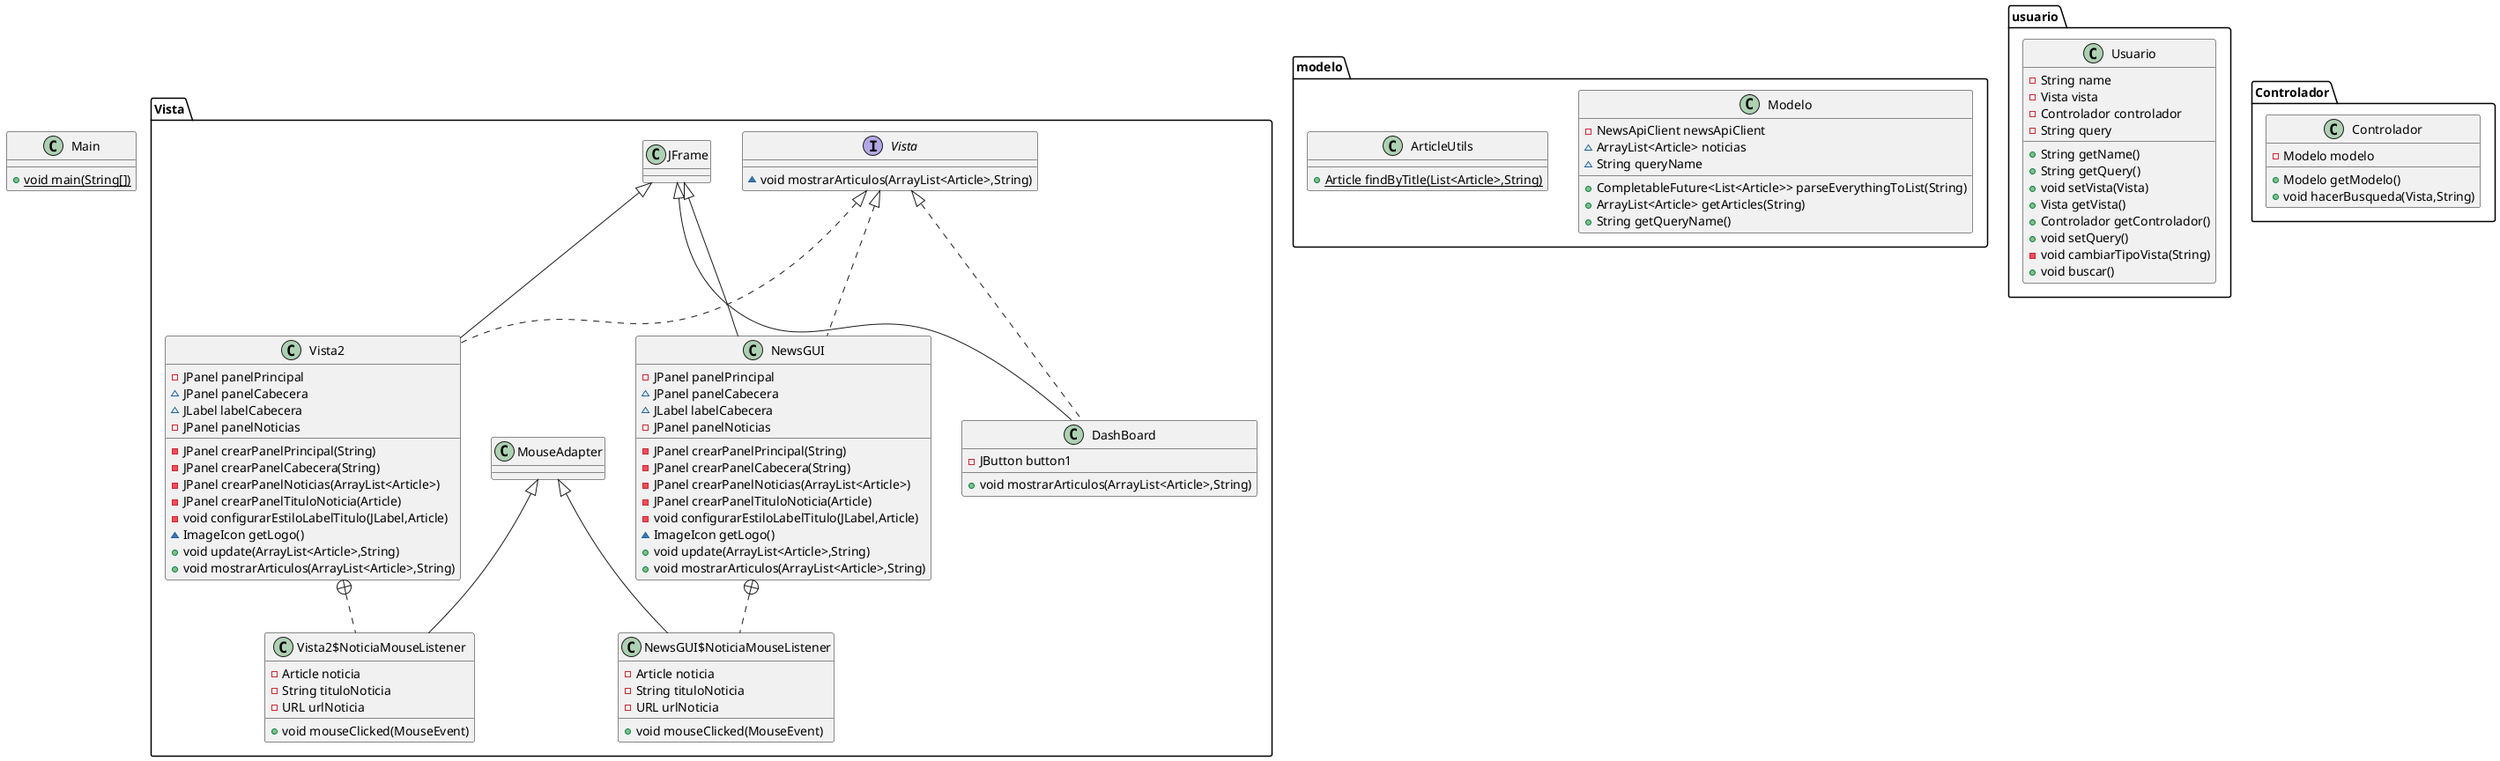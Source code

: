 @startuml
class Vista.Vista2 {
- JPanel panelPrincipal
~ JPanel panelCabecera
~ JLabel labelCabecera
- JPanel panelNoticias
- JPanel crearPanelPrincipal(String)
- JPanel crearPanelCabecera(String)
- JPanel crearPanelNoticias(ArrayList<Article>)
- JPanel crearPanelTituloNoticia(Article)
- void configurarEstiloLabelTitulo(JLabel,Article)
~ ImageIcon getLogo()
+ void update(ArrayList<Article>,String)
+ void mostrarArticulos(ArrayList<Article>,String)
}
class Vista.Vista2$NoticiaMouseListener {
- Article noticia
- String tituloNoticia
- URL urlNoticia
+ void mouseClicked(MouseEvent)
}
class Main {
+ {static} void main(String[])
}
class modelo.Modelo {
- NewsApiClient newsApiClient
~ ArrayList<Article> noticias
~ String queryName
+ CompletableFuture<List<Article>> parseEverythingToList(String)
+ ArrayList<Article> getArticles(String)
+ String getQueryName()
}
class modelo.ArticleUtils {
+ {static} Article findByTitle(List<Article>,String)
}
class Vista.NewsGUI {
- JPanel panelPrincipal
~ JPanel panelCabecera
~ JLabel labelCabecera
- JPanel panelNoticias
- JPanel crearPanelPrincipal(String)
- JPanel crearPanelCabecera(String)
- JPanel crearPanelNoticias(ArrayList<Article>)
- JPanel crearPanelTituloNoticia(Article)
- void configurarEstiloLabelTitulo(JLabel,Article)
~ ImageIcon getLogo()
+ void update(ArrayList<Article>,String)
+ void mostrarArticulos(ArrayList<Article>,String)
}
class Vista.NewsGUI$NoticiaMouseListener {
- Article noticia
- String tituloNoticia
- URL urlNoticia
+ void mouseClicked(MouseEvent)
}
class usuario.Usuario {
- String name
- Vista vista
- Controlador controlador
- String query
+ String getName()
+ String getQuery()
+ void setVista(Vista)
+ Vista getVista()
+ Controlador getControlador()
+ void setQuery()
- void cambiarTipoVista(String)
+ void buscar()
}
class Vista.DashBoard {
- JButton button1
+ void mostrarArticulos(ArrayList<Article>,String)
}
class Controlador.Controlador {
- Modelo modelo
+ Modelo getModelo()
+ void hacerBusqueda(Vista,String)
}
interface Vista.Vista {
~ void mostrarArticulos(ArrayList<Article>,String)
}


Vista.Vista <|.. Vista.Vista2
Vista.JFrame <|-- Vista.Vista2
Vista.Vista2 +.. Vista.Vista2$NoticiaMouseListener
Vista.MouseAdapter <|-- Vista.Vista2$NoticiaMouseListener
Vista.Vista <|.. Vista.NewsGUI
Vista.JFrame <|-- Vista.NewsGUI
Vista.NewsGUI +.. Vista.NewsGUI$NoticiaMouseListener
Vista.MouseAdapter <|-- Vista.NewsGUI$NoticiaMouseListener
Vista.Vista <|.. Vista.DashBoard
Vista.JFrame <|-- Vista.DashBoard
@enduml